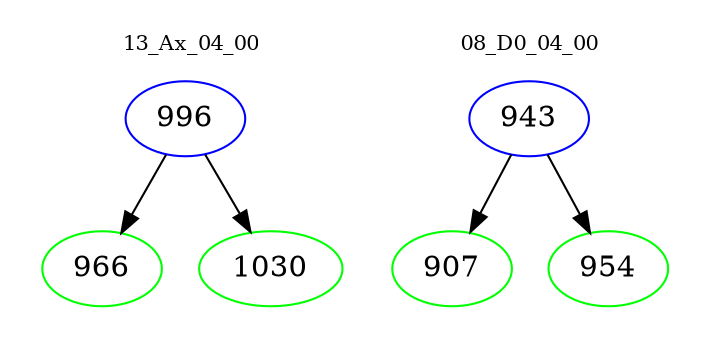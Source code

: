 digraph{
subgraph cluster_0 {
color = white
label = "13_Ax_04_00";
fontsize=10;
T0_996 [label="996", color="blue"]
T0_996 -> T0_966 [color="black"]
T0_966 [label="966", color="green"]
T0_996 -> T0_1030 [color="black"]
T0_1030 [label="1030", color="green"]
}
subgraph cluster_1 {
color = white
label = "08_D0_04_00";
fontsize=10;
T1_943 [label="943", color="blue"]
T1_943 -> T1_907 [color="black"]
T1_907 [label="907", color="green"]
T1_943 -> T1_954 [color="black"]
T1_954 [label="954", color="green"]
}
}
